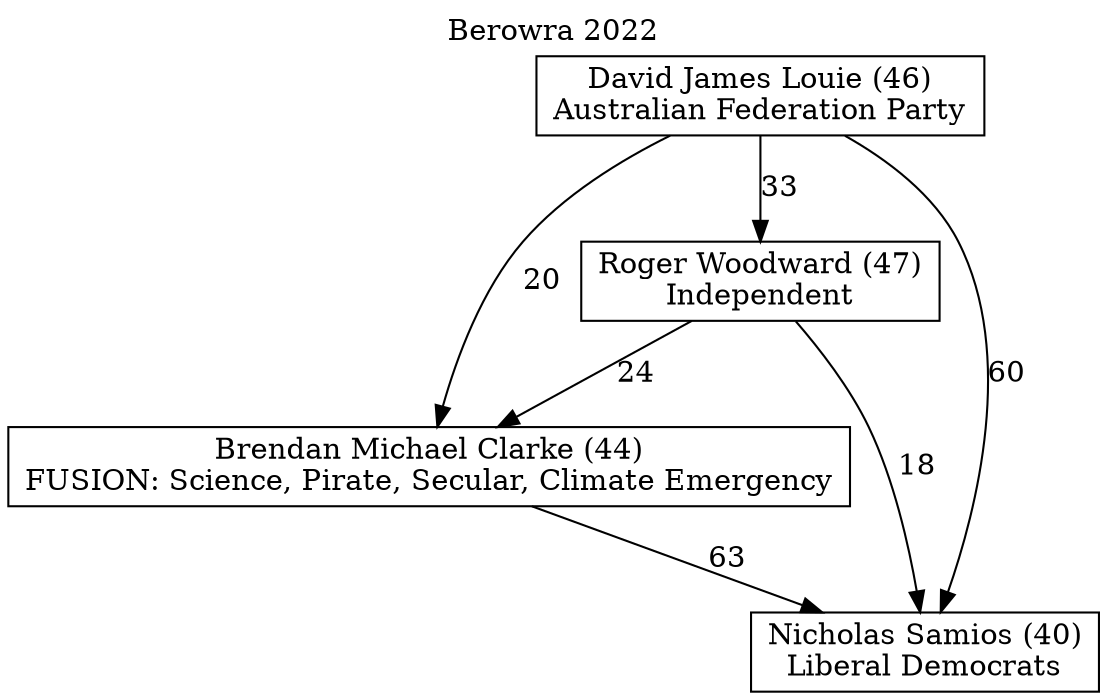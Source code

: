 // House preference flow
digraph "Nicholas Samios (40)_Berowra_2022" {
	graph [label="Berowra 2022" labelloc=t mclimit=10]
	node [shape=box]
	"Brendan Michael Clarke (44)" [label="Brendan Michael Clarke (44)
FUSION: Science, Pirate, Secular, Climate Emergency"]
	"Roger Woodward (47)" [label="Roger Woodward (47)
Independent"]
	"David James Louie (46)" [label="David James Louie (46)
Australian Federation Party"]
	"Nicholas Samios (40)" [label="Nicholas Samios (40)
Liberal Democrats"]
	"Roger Woodward (47)" -> "Brendan Michael Clarke (44)" [label=24]
	"Brendan Michael Clarke (44)" -> "Nicholas Samios (40)" [label=63]
	"David James Louie (46)" -> "Roger Woodward (47)" [label=33]
	"David James Louie (46)" -> "Nicholas Samios (40)" [label=60]
	"David James Louie (46)" -> "Brendan Michael Clarke (44)" [label=20]
	"Roger Woodward (47)" -> "Nicholas Samios (40)" [label=18]
}
